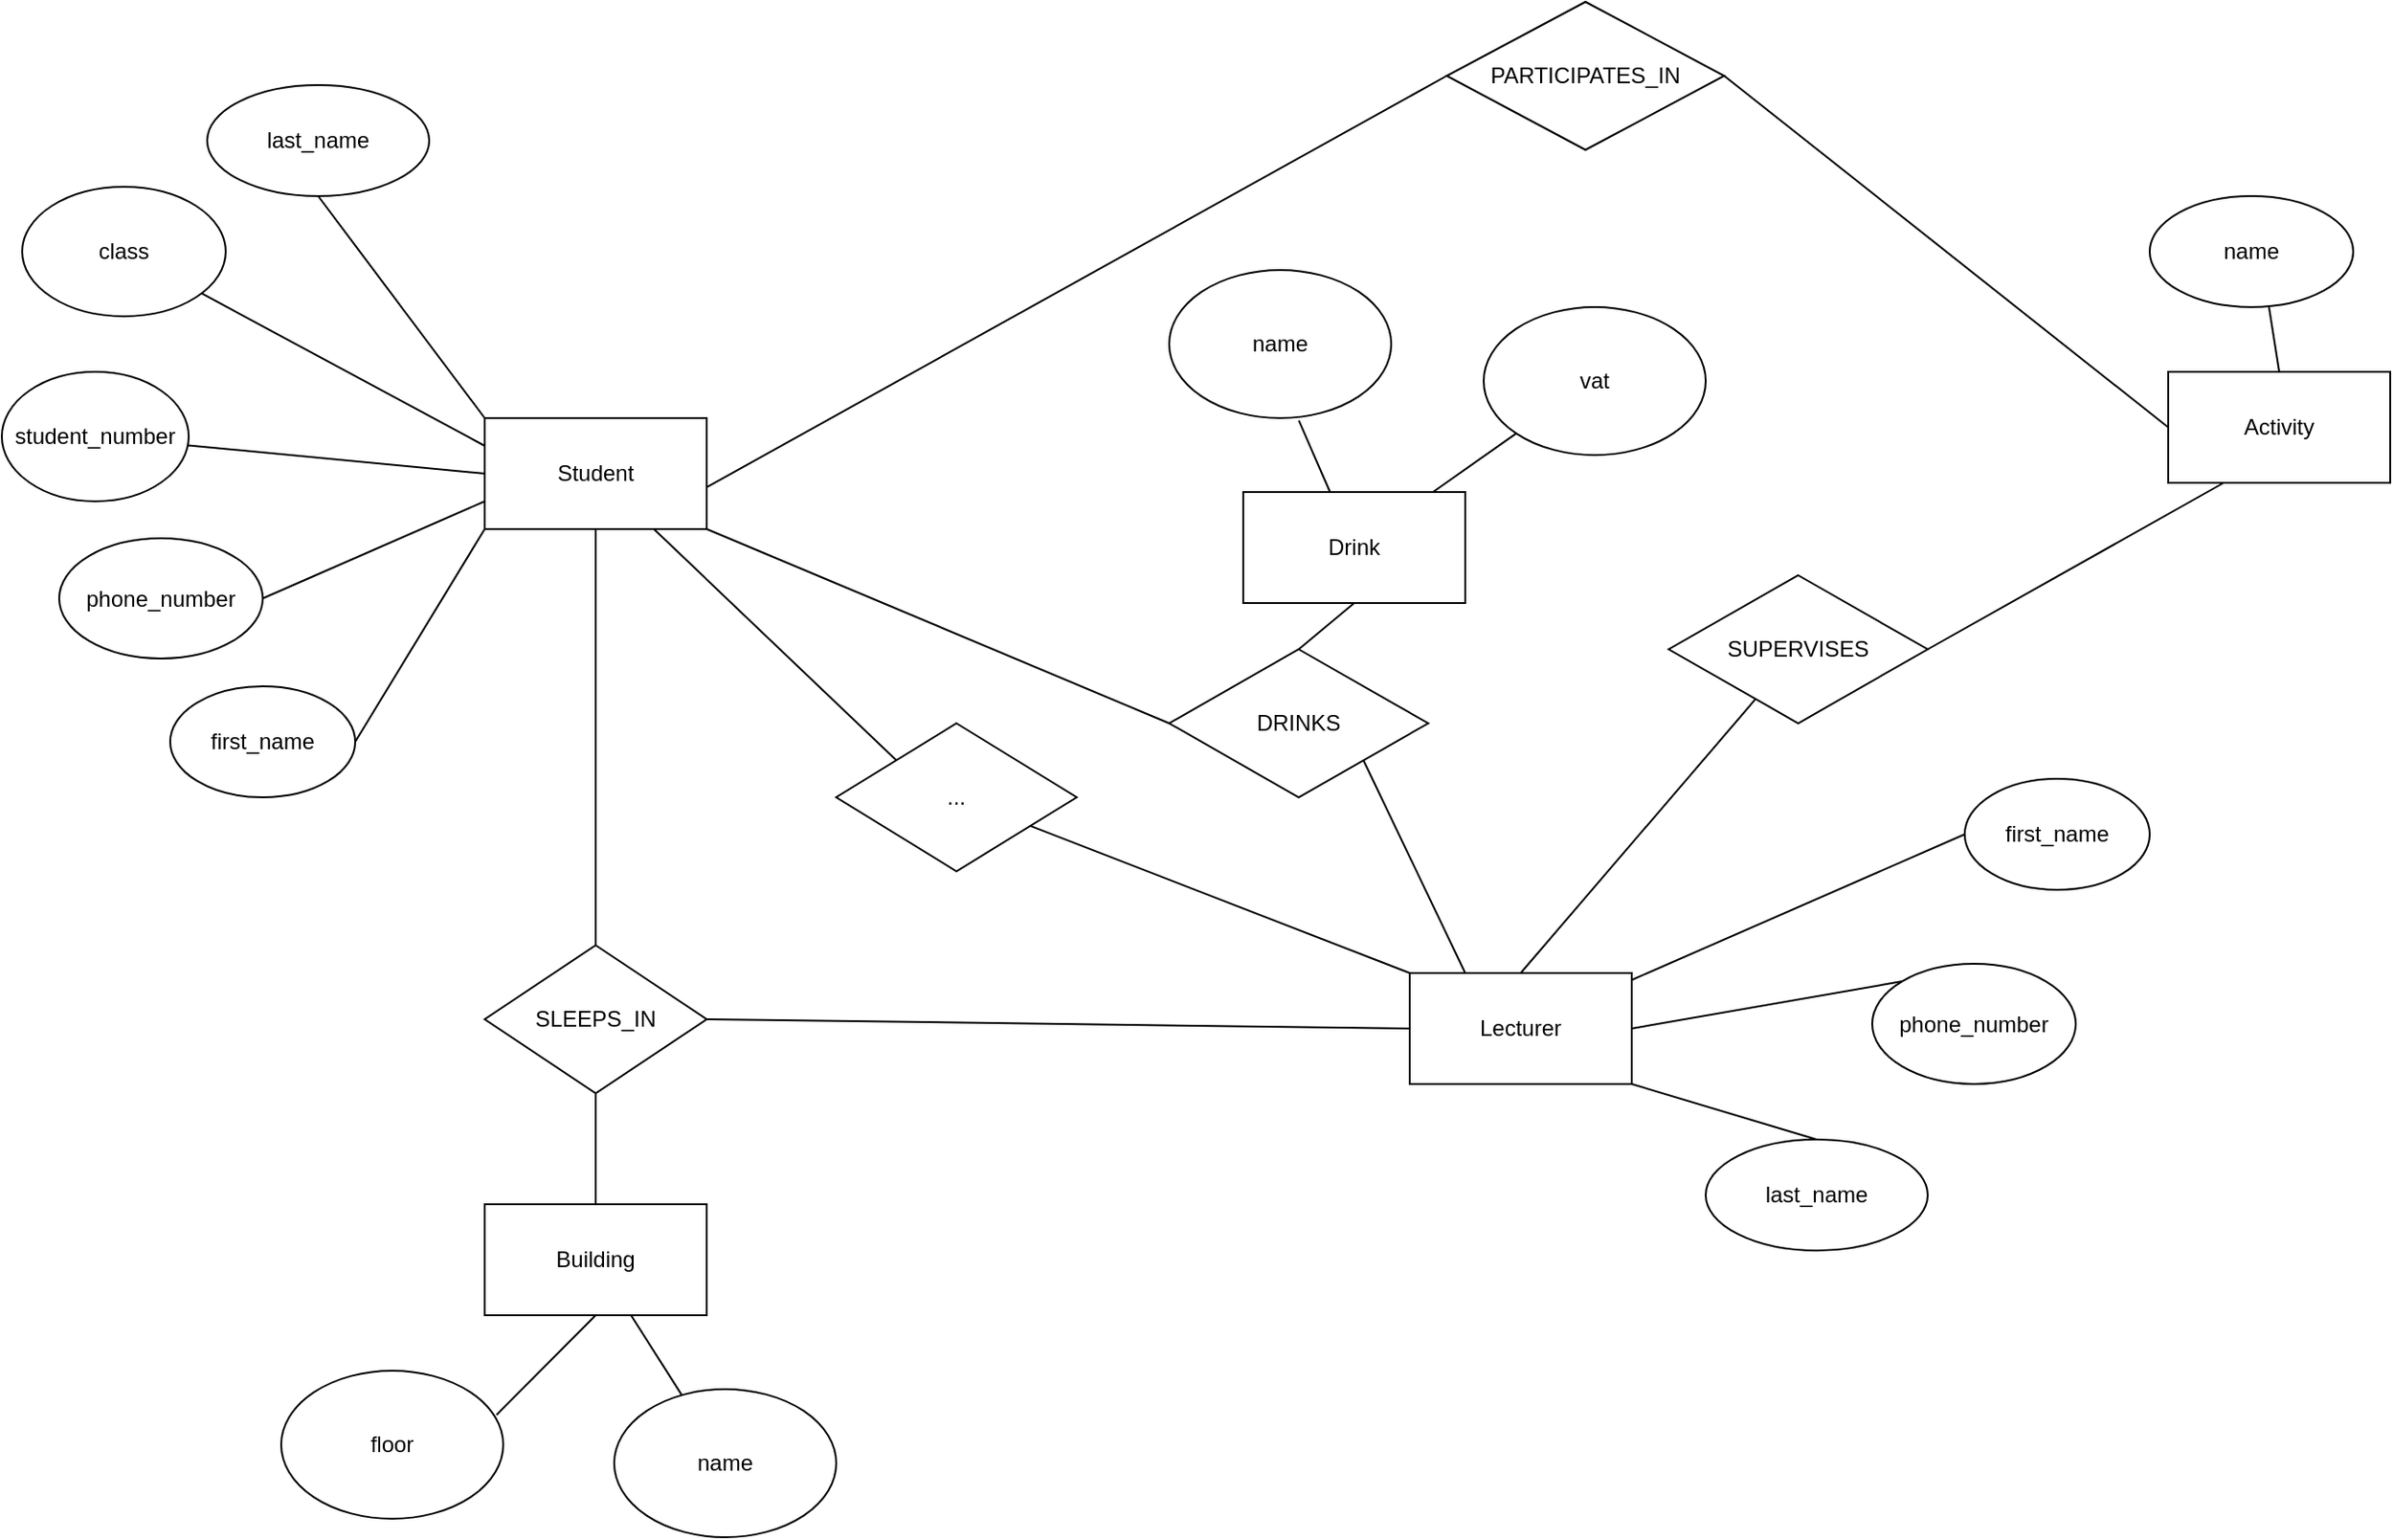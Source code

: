 <mxfile version="23.1.8" type="github">
  <diagram name="Page-1" id="zmict07narDk8DJ9savk">
    <mxGraphModel dx="776" dy="441" grid="1" gridSize="10" guides="1" tooltips="1" connect="1" arrows="1" fold="1" page="1" pageScale="1" pageWidth="1654" pageHeight="1169" math="0" shadow="0">
      <root>
        <mxCell id="0" />
        <mxCell id="1" parent="0" />
        <mxCell id="j98cUN9TxUNFpsphHox--1" value="Student" style="rounded=0;whiteSpace=wrap;html=1;" vertex="1" parent="1">
          <mxGeometry x="710" y="395" width="120" height="60" as="geometry" />
        </mxCell>
        <mxCell id="j98cUN9TxUNFpsphHox--2" value="Activity" style="rounded=0;whiteSpace=wrap;html=1;" vertex="1" parent="1">
          <mxGeometry x="1620" y="370" width="120" height="60" as="geometry" />
        </mxCell>
        <mxCell id="j98cUN9TxUNFpsphHox--3" value="Building" style="rounded=0;whiteSpace=wrap;html=1;" vertex="1" parent="1">
          <mxGeometry x="710" y="820" width="120" height="60" as="geometry" />
        </mxCell>
        <mxCell id="j98cUN9TxUNFpsphHox--4" value="Drink" style="rounded=0;whiteSpace=wrap;html=1;" vertex="1" parent="1">
          <mxGeometry x="1120" y="435" width="120" height="60" as="geometry" />
        </mxCell>
        <mxCell id="j98cUN9TxUNFpsphHox--5" value="last_name" style="ellipse;whiteSpace=wrap;html=1;" vertex="1" parent="1">
          <mxGeometry x="560" y="215" width="120" height="60" as="geometry" />
        </mxCell>
        <mxCell id="j98cUN9TxUNFpsphHox--6" value="phone_number" style="ellipse;whiteSpace=wrap;html=1;" vertex="1" parent="1">
          <mxGeometry x="480" y="460" width="110" height="65" as="geometry" />
        </mxCell>
        <mxCell id="j98cUN9TxUNFpsphHox--7" value="class" style="ellipse;whiteSpace=wrap;html=1;" vertex="1" parent="1">
          <mxGeometry x="460" y="270" width="110" height="70" as="geometry" />
        </mxCell>
        <mxCell id="j98cUN9TxUNFpsphHox--8" value="student_number" style="ellipse;whiteSpace=wrap;html=1;" vertex="1" parent="1">
          <mxGeometry x="449" y="370" width="101" height="70" as="geometry" />
        </mxCell>
        <mxCell id="j98cUN9TxUNFpsphHox--9" value="first_name" style="ellipse;whiteSpace=wrap;html=1;" vertex="1" parent="1">
          <mxGeometry x="540" y="540" width="100" height="60" as="geometry" />
        </mxCell>
        <mxCell id="j98cUN9TxUNFpsphHox--10" value="" style="endArrow=none;html=1;rounded=0;entryX=0;entryY=0;entryDx=0;entryDy=0;exitX=0.5;exitY=1;exitDx=0;exitDy=0;" edge="1" parent="1" source="j98cUN9TxUNFpsphHox--5" target="j98cUN9TxUNFpsphHox--1">
          <mxGeometry width="50" height="50" relative="1" as="geometry">
            <mxPoint x="760" y="560" as="sourcePoint" />
            <mxPoint x="810" y="510" as="targetPoint" />
          </mxGeometry>
        </mxCell>
        <mxCell id="j98cUN9TxUNFpsphHox--11" value="" style="endArrow=none;html=1;rounded=0;exitX=1;exitY=0.5;exitDx=0;exitDy=0;entryX=0;entryY=1;entryDx=0;entryDy=0;" edge="1" parent="1" source="j98cUN9TxUNFpsphHox--9" target="j98cUN9TxUNFpsphHox--1">
          <mxGeometry width="50" height="50" relative="1" as="geometry">
            <mxPoint x="680" y="440" as="sourcePoint" />
            <mxPoint x="730" y="390" as="targetPoint" />
          </mxGeometry>
        </mxCell>
        <mxCell id="j98cUN9TxUNFpsphHox--12" value="" style="endArrow=none;html=1;rounded=0;entryX=0;entryY=0.75;entryDx=0;entryDy=0;exitX=1;exitY=0.5;exitDx=0;exitDy=0;" edge="1" parent="1" source="j98cUN9TxUNFpsphHox--6" target="j98cUN9TxUNFpsphHox--1">
          <mxGeometry width="50" height="50" relative="1" as="geometry">
            <mxPoint x="680" y="430" as="sourcePoint" />
            <mxPoint x="730" y="380" as="targetPoint" />
          </mxGeometry>
        </mxCell>
        <mxCell id="j98cUN9TxUNFpsphHox--13" value="" style="endArrow=none;html=1;rounded=0;exitX=0;exitY=0.5;exitDx=0;exitDy=0;" edge="1" parent="1" source="j98cUN9TxUNFpsphHox--1" target="j98cUN9TxUNFpsphHox--8">
          <mxGeometry width="50" height="50" relative="1" as="geometry">
            <mxPoint x="720" y="390" as="sourcePoint" />
            <mxPoint x="780" y="350" as="targetPoint" />
          </mxGeometry>
        </mxCell>
        <mxCell id="j98cUN9TxUNFpsphHox--14" value="" style="endArrow=none;html=1;rounded=0;exitX=0;exitY=0.25;exitDx=0;exitDy=0;" edge="1" parent="1" source="j98cUN9TxUNFpsphHox--1" target="j98cUN9TxUNFpsphHox--7">
          <mxGeometry width="50" height="50" relative="1" as="geometry">
            <mxPoint x="840" y="490" as="sourcePoint" />
            <mxPoint x="890" y="440" as="targetPoint" />
          </mxGeometry>
        </mxCell>
        <mxCell id="j98cUN9TxUNFpsphHox--15" value="" style="endArrow=none;html=1;rounded=0;exitX=0.5;exitY=0;exitDx=0;exitDy=0;exitPerimeter=0;entryX=0.5;entryY=0;entryDx=0;entryDy=0;" edge="1" parent="1" source="j98cUN9TxUNFpsphHox--2" target="j98cUN9TxUNFpsphHox--16">
          <mxGeometry width="50" height="50" relative="1" as="geometry">
            <mxPoint x="900" y="665.04" as="sourcePoint" />
            <mxPoint x="960.463" y="660.001" as="targetPoint" />
          </mxGeometry>
        </mxCell>
        <mxCell id="j98cUN9TxUNFpsphHox--16" value="name" style="ellipse;whiteSpace=wrap;html=1;" vertex="1" parent="1">
          <mxGeometry x="1610" y="275" width="110" height="60" as="geometry" />
        </mxCell>
        <mxCell id="j98cUN9TxUNFpsphHox--17" value="name" style="ellipse;whiteSpace=wrap;html=1;" vertex="1" parent="1">
          <mxGeometry x="780" y="920" width="120" height="80" as="geometry" />
        </mxCell>
        <mxCell id="j98cUN9TxUNFpsphHox--18" value="floor" style="ellipse;whiteSpace=wrap;html=1;" vertex="1" parent="1">
          <mxGeometry x="600" y="910" width="120" height="80" as="geometry" />
        </mxCell>
        <mxCell id="j98cUN9TxUNFpsphHox--19" value="" style="endArrow=none;html=1;rounded=0;exitX=0.5;exitY=1;exitDx=0;exitDy=0;entryX=0.97;entryY=0.298;entryDx=0;entryDy=0;entryPerimeter=0;" edge="1" parent="1" source="j98cUN9TxUNFpsphHox--3" target="j98cUN9TxUNFpsphHox--18">
          <mxGeometry width="50" height="50" relative="1" as="geometry">
            <mxPoint x="840" y="910" as="sourcePoint" />
            <mxPoint x="690" y="1010" as="targetPoint" />
          </mxGeometry>
        </mxCell>
        <mxCell id="j98cUN9TxUNFpsphHox--20" value="" style="endArrow=none;html=1;rounded=0;" edge="1" parent="1" source="j98cUN9TxUNFpsphHox--3" target="j98cUN9TxUNFpsphHox--17">
          <mxGeometry width="50" height="50" relative="1" as="geometry">
            <mxPoint x="610" y="880" as="sourcePoint" />
            <mxPoint x="660" y="830" as="targetPoint" />
          </mxGeometry>
        </mxCell>
        <mxCell id="j98cUN9TxUNFpsphHox--21" value="name" style="ellipse;whiteSpace=wrap;html=1;" vertex="1" parent="1">
          <mxGeometry x="1080" y="315" width="120" height="80" as="geometry" />
        </mxCell>
        <mxCell id="j98cUN9TxUNFpsphHox--22" value="vat" style="ellipse;whiteSpace=wrap;html=1;" vertex="1" parent="1">
          <mxGeometry x="1250" y="335" width="120" height="80" as="geometry" />
        </mxCell>
        <mxCell id="j98cUN9TxUNFpsphHox--23" value="" style="endArrow=none;html=1;rounded=0;entryX=0.584;entryY=1.017;entryDx=0;entryDy=0;entryPerimeter=0;" edge="1" parent="1" source="j98cUN9TxUNFpsphHox--4" target="j98cUN9TxUNFpsphHox--21">
          <mxGeometry width="50" height="50" relative="1" as="geometry">
            <mxPoint x="1090" y="155" as="sourcePoint" />
            <mxPoint x="1140" y="105" as="targetPoint" />
          </mxGeometry>
        </mxCell>
        <mxCell id="j98cUN9TxUNFpsphHox--24" value="" style="endArrow=none;html=1;rounded=0;entryX=0;entryY=1;entryDx=0;entryDy=0;" edge="1" parent="1" source="j98cUN9TxUNFpsphHox--4" target="j98cUN9TxUNFpsphHox--22">
          <mxGeometry width="50" height="50" relative="1" as="geometry">
            <mxPoint x="1090" y="155" as="sourcePoint" />
            <mxPoint x="1140" y="105" as="targetPoint" />
          </mxGeometry>
        </mxCell>
        <mxCell id="j98cUN9TxUNFpsphHox--25" value="Lecturer" style="rounded=0;whiteSpace=wrap;html=1;" vertex="1" parent="1">
          <mxGeometry x="1210" y="695" width="120" height="60" as="geometry" />
        </mxCell>
        <mxCell id="j98cUN9TxUNFpsphHox--26" value="last_name" style="ellipse;whiteSpace=wrap;html=1;" vertex="1" parent="1">
          <mxGeometry x="1370" y="785" width="120" height="60" as="geometry" />
        </mxCell>
        <mxCell id="j98cUN9TxUNFpsphHox--27" value="phone_number" style="ellipse;whiteSpace=wrap;html=1;" vertex="1" parent="1">
          <mxGeometry x="1460" y="690" width="110" height="65" as="geometry" />
        </mxCell>
        <mxCell id="j98cUN9TxUNFpsphHox--28" value="first_name" style="ellipse;whiteSpace=wrap;html=1;" vertex="1" parent="1">
          <mxGeometry x="1510" y="590" width="100" height="60" as="geometry" />
        </mxCell>
        <mxCell id="j98cUN9TxUNFpsphHox--29" value="" style="endArrow=none;html=1;rounded=0;entryX=1;entryY=1;entryDx=0;entryDy=0;exitX=0.5;exitY=0;exitDx=0;exitDy=0;" edge="1" parent="1" source="j98cUN9TxUNFpsphHox--26" target="j98cUN9TxUNFpsphHox--25">
          <mxGeometry width="50" height="50" relative="1" as="geometry">
            <mxPoint x="1250" y="725" as="sourcePoint" />
            <mxPoint x="1300" y="675" as="targetPoint" />
          </mxGeometry>
        </mxCell>
        <mxCell id="j98cUN9TxUNFpsphHox--30" value="" style="endArrow=none;html=1;rounded=0;exitX=0;exitY=0.5;exitDx=0;exitDy=0;" edge="1" parent="1" source="j98cUN9TxUNFpsphHox--28" target="j98cUN9TxUNFpsphHox--25">
          <mxGeometry width="50" height="50" relative="1" as="geometry">
            <mxPoint x="1170" y="605" as="sourcePoint" />
            <mxPoint x="1220" y="555" as="targetPoint" />
          </mxGeometry>
        </mxCell>
        <mxCell id="j98cUN9TxUNFpsphHox--31" value="" style="endArrow=none;html=1;rounded=0;exitX=0;exitY=0;exitDx=0;exitDy=0;entryX=1;entryY=0.5;entryDx=0;entryDy=0;" edge="1" parent="1" source="j98cUN9TxUNFpsphHox--27" target="j98cUN9TxUNFpsphHox--25">
          <mxGeometry width="50" height="50" relative="1" as="geometry">
            <mxPoint x="1170" y="595" as="sourcePoint" />
            <mxPoint x="1330" y="615" as="targetPoint" />
          </mxGeometry>
        </mxCell>
        <mxCell id="j98cUN9TxUNFpsphHox--32" value="SUPERVISES" style="rhombus;whiteSpace=wrap;html=1;" vertex="1" parent="1">
          <mxGeometry x="1350" y="480" width="140" height="80" as="geometry" />
        </mxCell>
        <mxCell id="j98cUN9TxUNFpsphHox--33" value="" style="endArrow=none;html=1;rounded=0;entryX=1;entryY=0.5;entryDx=0;entryDy=0;exitX=0.25;exitY=1;exitDx=0;exitDy=0;" edge="1" parent="1" source="j98cUN9TxUNFpsphHox--2" target="j98cUN9TxUNFpsphHox--32">
          <mxGeometry width="50" height="50" relative="1" as="geometry">
            <mxPoint x="1620" y="400" as="sourcePoint" />
            <mxPoint x="1550" y="400" as="targetPoint" />
          </mxGeometry>
        </mxCell>
        <mxCell id="j98cUN9TxUNFpsphHox--34" value="" style="endArrow=none;html=1;rounded=0;exitX=0.5;exitY=0;exitDx=0;exitDy=0;" edge="1" parent="1" source="j98cUN9TxUNFpsphHox--25" target="j98cUN9TxUNFpsphHox--32">
          <mxGeometry width="50" height="50" relative="1" as="geometry">
            <mxPoint x="1250" y="660" as="sourcePoint" />
            <mxPoint x="1300" y="610" as="targetPoint" />
          </mxGeometry>
        </mxCell>
        <mxCell id="j98cUN9TxUNFpsphHox--35" value="SLEEPS_IN" style="rhombus;whiteSpace=wrap;html=1;" vertex="1" parent="1">
          <mxGeometry x="710" y="680" width="120" height="80" as="geometry" />
        </mxCell>
        <mxCell id="j98cUN9TxUNFpsphHox--36" value="" style="endArrow=none;html=1;rounded=0;exitX=0.5;exitY=1;exitDx=0;exitDy=0;" edge="1" parent="1" source="j98cUN9TxUNFpsphHox--1" target="j98cUN9TxUNFpsphHox--35">
          <mxGeometry width="50" height="50" relative="1" as="geometry">
            <mxPoint x="790" y="510" as="sourcePoint" />
            <mxPoint x="840" y="460" as="targetPoint" />
          </mxGeometry>
        </mxCell>
        <mxCell id="j98cUN9TxUNFpsphHox--37" value="" style="endArrow=none;html=1;rounded=0;entryX=0;entryY=0.5;entryDx=0;entryDy=0;exitX=1;exitY=0.5;exitDx=0;exitDy=0;" edge="1" parent="1" source="j98cUN9TxUNFpsphHox--35" target="j98cUN9TxUNFpsphHox--25">
          <mxGeometry width="50" height="50" relative="1" as="geometry">
            <mxPoint x="1100" y="660" as="sourcePoint" />
            <mxPoint x="1150" y="610" as="targetPoint" />
          </mxGeometry>
        </mxCell>
        <mxCell id="j98cUN9TxUNFpsphHox--38" value="" style="endArrow=none;html=1;rounded=0;exitX=0.5;exitY=0;exitDx=0;exitDy=0;entryX=0.5;entryY=1;entryDx=0;entryDy=0;" edge="1" parent="1" source="j98cUN9TxUNFpsphHox--3" target="j98cUN9TxUNFpsphHox--35">
          <mxGeometry width="50" height="50" relative="1" as="geometry">
            <mxPoint x="1100" y="660" as="sourcePoint" />
            <mxPoint x="1150" y="610" as="targetPoint" />
          </mxGeometry>
        </mxCell>
        <mxCell id="j98cUN9TxUNFpsphHox--39" value="DRINKS" style="rhombus;whiteSpace=wrap;html=1;" vertex="1" parent="1">
          <mxGeometry x="1080" y="520" width="140" height="80" as="geometry" />
        </mxCell>
        <mxCell id="j98cUN9TxUNFpsphHox--40" value="" style="endArrow=none;html=1;rounded=0;entryX=1;entryY=1;entryDx=0;entryDy=0;exitX=0;exitY=0.5;exitDx=0;exitDy=0;" edge="1" parent="1" source="j98cUN9TxUNFpsphHox--39" target="j98cUN9TxUNFpsphHox--1">
          <mxGeometry width="50" height="50" relative="1" as="geometry">
            <mxPoint x="820" y="610" as="sourcePoint" />
            <mxPoint x="870" y="560" as="targetPoint" />
          </mxGeometry>
        </mxCell>
        <mxCell id="j98cUN9TxUNFpsphHox--41" value="" style="endArrow=none;html=1;rounded=0;entryX=0.5;entryY=1;entryDx=0;entryDy=0;exitX=0.5;exitY=0;exitDx=0;exitDy=0;" edge="1" parent="1" source="j98cUN9TxUNFpsphHox--39" target="j98cUN9TxUNFpsphHox--4">
          <mxGeometry width="50" height="50" relative="1" as="geometry">
            <mxPoint x="1170" y="550" as="sourcePoint" />
            <mxPoint x="1220" y="500" as="targetPoint" />
          </mxGeometry>
        </mxCell>
        <mxCell id="j98cUN9TxUNFpsphHox--42" value="" style="endArrow=none;html=1;rounded=0;exitX=1;exitY=1;exitDx=0;exitDy=0;entryX=0.25;entryY=0;entryDx=0;entryDy=0;" edge="1" parent="1" source="j98cUN9TxUNFpsphHox--39" target="j98cUN9TxUNFpsphHox--25">
          <mxGeometry width="50" height="50" relative="1" as="geometry">
            <mxPoint x="1170" y="550" as="sourcePoint" />
            <mxPoint x="1220" y="500" as="targetPoint" />
          </mxGeometry>
        </mxCell>
        <mxCell id="j98cUN9TxUNFpsphHox--43" value="..." style="rhombus;whiteSpace=wrap;html=1;" vertex="1" parent="1">
          <mxGeometry x="900" y="560" width="130" height="80" as="geometry" />
        </mxCell>
        <mxCell id="j98cUN9TxUNFpsphHox--44" value="" style="endArrow=none;html=1;rounded=0;exitX=0;exitY=0;exitDx=0;exitDy=0;" edge="1" parent="1" source="j98cUN9TxUNFpsphHox--43" target="j98cUN9TxUNFpsphHox--1">
          <mxGeometry width="50" height="50" relative="1" as="geometry">
            <mxPoint x="850" y="580" as="sourcePoint" />
            <mxPoint x="900" y="530" as="targetPoint" />
          </mxGeometry>
        </mxCell>
        <mxCell id="j98cUN9TxUNFpsphHox--45" value="" style="endArrow=none;html=1;rounded=0;entryX=0;entryY=0;entryDx=0;entryDy=0;" edge="1" parent="1" source="j98cUN9TxUNFpsphHox--43" target="j98cUN9TxUNFpsphHox--25">
          <mxGeometry width="50" height="50" relative="1" as="geometry">
            <mxPoint x="1100" y="510" as="sourcePoint" />
            <mxPoint x="1150" y="460" as="targetPoint" />
          </mxGeometry>
        </mxCell>
        <mxCell id="j98cUN9TxUNFpsphHox--46" value="" style="endArrow=none;html=1;rounded=0;exitX=1.003;exitY=0.62;exitDx=0;exitDy=0;exitPerimeter=0;entryX=0;entryY=0.5;entryDx=0;entryDy=0;" edge="1" parent="1" source="j98cUN9TxUNFpsphHox--1" target="j98cUN9TxUNFpsphHox--47">
          <mxGeometry width="50" height="50" relative="1" as="geometry">
            <mxPoint x="1040" y="440" as="sourcePoint" />
            <mxPoint x="1290" y="400" as="targetPoint" />
          </mxGeometry>
        </mxCell>
        <mxCell id="j98cUN9TxUNFpsphHox--47" value="PARTICIPATES_IN" style="rhombus;whiteSpace=wrap;html=1;" vertex="1" parent="1">
          <mxGeometry x="1230" y="170" width="150" height="80" as="geometry" />
        </mxCell>
        <mxCell id="j98cUN9TxUNFpsphHox--48" value="" style="endArrow=none;html=1;rounded=0;entryX=0;entryY=0.5;entryDx=0;entryDy=0;exitX=1;exitY=0.5;exitDx=0;exitDy=0;" edge="1" parent="1" source="j98cUN9TxUNFpsphHox--47" target="j98cUN9TxUNFpsphHox--2">
          <mxGeometry width="50" height="50" relative="1" as="geometry">
            <mxPoint x="1230" y="430" as="sourcePoint" />
            <mxPoint x="1280" y="380" as="targetPoint" />
          </mxGeometry>
        </mxCell>
      </root>
    </mxGraphModel>
  </diagram>
</mxfile>

